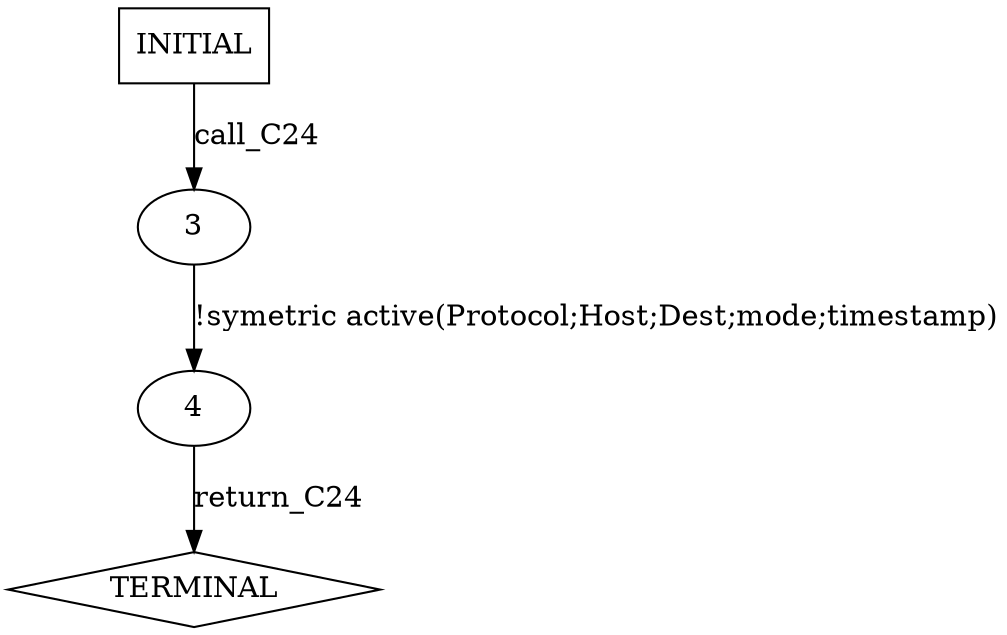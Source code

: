 digraph G {
  0 [label="INITIAL",shape=box];
  1 [label="TERMINAL",shape=diamond];
  3 [label="3"];
  4 [label="4"];
0->3  [label="call_C24"];
3->4 [label="!symetric active(Protocol;Host;Dest;mode;timestamp)"];
4->1  [label="return_C24"];
}
